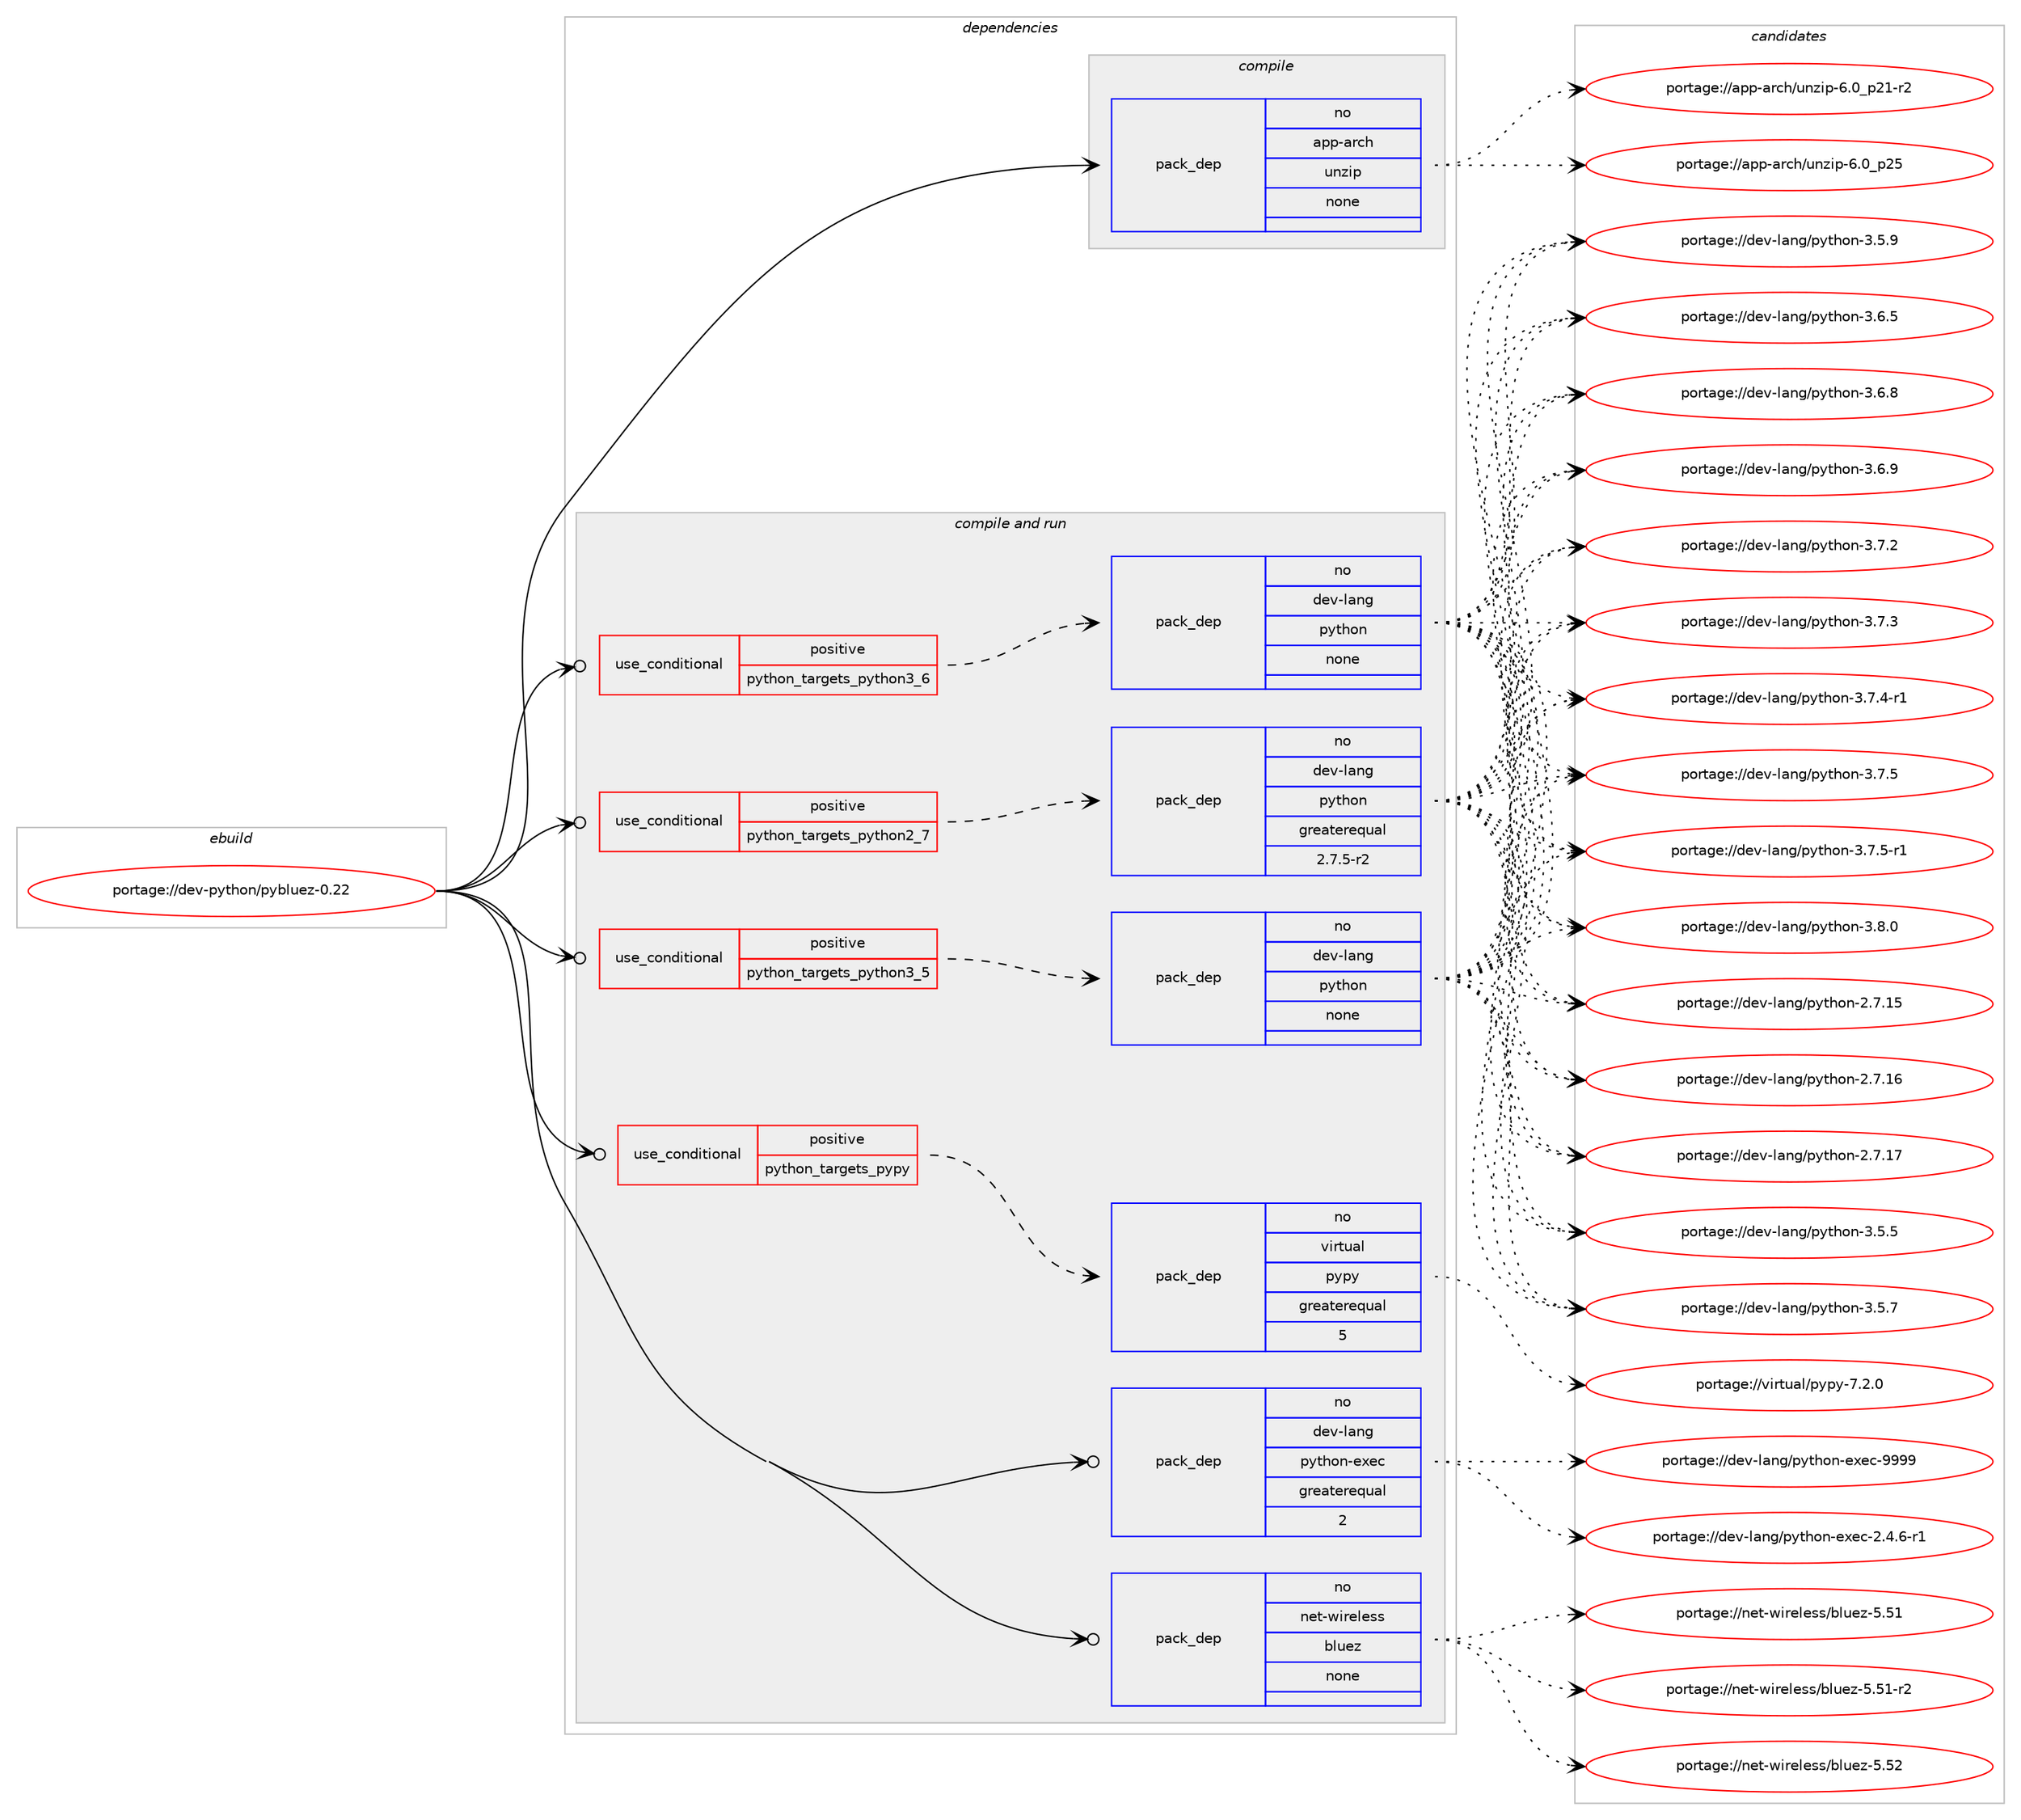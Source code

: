 digraph prolog {

# *************
# Graph options
# *************

newrank=true;
concentrate=true;
compound=true;
graph [rankdir=LR,fontname=Helvetica,fontsize=10,ranksep=1.5];#, ranksep=2.5, nodesep=0.2];
edge  [arrowhead=vee];
node  [fontname=Helvetica,fontsize=10];

# **********
# The ebuild
# **********

subgraph cluster_leftcol {
color=gray;
rank=same;
label=<<i>ebuild</i>>;
id [label="portage://dev-python/pybluez-0.22", color=red, width=4, href="../dev-python/pybluez-0.22.svg"];
}

# ****************
# The dependencies
# ****************

subgraph cluster_midcol {
color=gray;
label=<<i>dependencies</i>>;
subgraph cluster_compile {
fillcolor="#eeeeee";
style=filled;
label=<<i>compile</i>>;
subgraph pack121276 {
dependency159305 [label=<<TABLE BORDER="0" CELLBORDER="1" CELLSPACING="0" CELLPADDING="4" WIDTH="220"><TR><TD ROWSPAN="6" CELLPADDING="30">pack_dep</TD></TR><TR><TD WIDTH="110">no</TD></TR><TR><TD>app-arch</TD></TR><TR><TD>unzip</TD></TR><TR><TD>none</TD></TR><TR><TD></TD></TR></TABLE>>, shape=none, color=blue];
}
id:e -> dependency159305:w [weight=20,style="solid",arrowhead="vee"];
}
subgraph cluster_compileandrun {
fillcolor="#eeeeee";
style=filled;
label=<<i>compile and run</i>>;
subgraph cond34662 {
dependency159306 [label=<<TABLE BORDER="0" CELLBORDER="1" CELLSPACING="0" CELLPADDING="4"><TR><TD ROWSPAN="3" CELLPADDING="10">use_conditional</TD></TR><TR><TD>positive</TD></TR><TR><TD>python_targets_pypy</TD></TR></TABLE>>, shape=none, color=red];
subgraph pack121277 {
dependency159307 [label=<<TABLE BORDER="0" CELLBORDER="1" CELLSPACING="0" CELLPADDING="4" WIDTH="220"><TR><TD ROWSPAN="6" CELLPADDING="30">pack_dep</TD></TR><TR><TD WIDTH="110">no</TD></TR><TR><TD>virtual</TD></TR><TR><TD>pypy</TD></TR><TR><TD>greaterequal</TD></TR><TR><TD>5</TD></TR></TABLE>>, shape=none, color=blue];
}
dependency159306:e -> dependency159307:w [weight=20,style="dashed",arrowhead="vee"];
}
id:e -> dependency159306:w [weight=20,style="solid",arrowhead="odotvee"];
subgraph cond34663 {
dependency159308 [label=<<TABLE BORDER="0" CELLBORDER="1" CELLSPACING="0" CELLPADDING="4"><TR><TD ROWSPAN="3" CELLPADDING="10">use_conditional</TD></TR><TR><TD>positive</TD></TR><TR><TD>python_targets_python2_7</TD></TR></TABLE>>, shape=none, color=red];
subgraph pack121278 {
dependency159309 [label=<<TABLE BORDER="0" CELLBORDER="1" CELLSPACING="0" CELLPADDING="4" WIDTH="220"><TR><TD ROWSPAN="6" CELLPADDING="30">pack_dep</TD></TR><TR><TD WIDTH="110">no</TD></TR><TR><TD>dev-lang</TD></TR><TR><TD>python</TD></TR><TR><TD>greaterequal</TD></TR><TR><TD>2.7.5-r2</TD></TR></TABLE>>, shape=none, color=blue];
}
dependency159308:e -> dependency159309:w [weight=20,style="dashed",arrowhead="vee"];
}
id:e -> dependency159308:w [weight=20,style="solid",arrowhead="odotvee"];
subgraph cond34664 {
dependency159310 [label=<<TABLE BORDER="0" CELLBORDER="1" CELLSPACING="0" CELLPADDING="4"><TR><TD ROWSPAN="3" CELLPADDING="10">use_conditional</TD></TR><TR><TD>positive</TD></TR><TR><TD>python_targets_python3_5</TD></TR></TABLE>>, shape=none, color=red];
subgraph pack121279 {
dependency159311 [label=<<TABLE BORDER="0" CELLBORDER="1" CELLSPACING="0" CELLPADDING="4" WIDTH="220"><TR><TD ROWSPAN="6" CELLPADDING="30">pack_dep</TD></TR><TR><TD WIDTH="110">no</TD></TR><TR><TD>dev-lang</TD></TR><TR><TD>python</TD></TR><TR><TD>none</TD></TR><TR><TD></TD></TR></TABLE>>, shape=none, color=blue];
}
dependency159310:e -> dependency159311:w [weight=20,style="dashed",arrowhead="vee"];
}
id:e -> dependency159310:w [weight=20,style="solid",arrowhead="odotvee"];
subgraph cond34665 {
dependency159312 [label=<<TABLE BORDER="0" CELLBORDER="1" CELLSPACING="0" CELLPADDING="4"><TR><TD ROWSPAN="3" CELLPADDING="10">use_conditional</TD></TR><TR><TD>positive</TD></TR><TR><TD>python_targets_python3_6</TD></TR></TABLE>>, shape=none, color=red];
subgraph pack121280 {
dependency159313 [label=<<TABLE BORDER="0" CELLBORDER="1" CELLSPACING="0" CELLPADDING="4" WIDTH="220"><TR><TD ROWSPAN="6" CELLPADDING="30">pack_dep</TD></TR><TR><TD WIDTH="110">no</TD></TR><TR><TD>dev-lang</TD></TR><TR><TD>python</TD></TR><TR><TD>none</TD></TR><TR><TD></TD></TR></TABLE>>, shape=none, color=blue];
}
dependency159312:e -> dependency159313:w [weight=20,style="dashed",arrowhead="vee"];
}
id:e -> dependency159312:w [weight=20,style="solid",arrowhead="odotvee"];
subgraph pack121281 {
dependency159314 [label=<<TABLE BORDER="0" CELLBORDER="1" CELLSPACING="0" CELLPADDING="4" WIDTH="220"><TR><TD ROWSPAN="6" CELLPADDING="30">pack_dep</TD></TR><TR><TD WIDTH="110">no</TD></TR><TR><TD>dev-lang</TD></TR><TR><TD>python-exec</TD></TR><TR><TD>greaterequal</TD></TR><TR><TD>2</TD></TR></TABLE>>, shape=none, color=blue];
}
id:e -> dependency159314:w [weight=20,style="solid",arrowhead="odotvee"];
subgraph pack121282 {
dependency159315 [label=<<TABLE BORDER="0" CELLBORDER="1" CELLSPACING="0" CELLPADDING="4" WIDTH="220"><TR><TD ROWSPAN="6" CELLPADDING="30">pack_dep</TD></TR><TR><TD WIDTH="110">no</TD></TR><TR><TD>net-wireless</TD></TR><TR><TD>bluez</TD></TR><TR><TD>none</TD></TR><TR><TD></TD></TR></TABLE>>, shape=none, color=blue];
}
id:e -> dependency159315:w [weight=20,style="solid",arrowhead="odotvee"];
}
subgraph cluster_run {
fillcolor="#eeeeee";
style=filled;
label=<<i>run</i>>;
}
}

# **************
# The candidates
# **************

subgraph cluster_choices {
rank=same;
color=gray;
label=<<i>candidates</i>>;

subgraph choice121276 {
color=black;
nodesep=1;
choiceportage9711211245971149910447117110122105112455446489511250494511450 [label="portage://app-arch/unzip-6.0_p21-r2", color=red, width=4,href="../app-arch/unzip-6.0_p21-r2.svg"];
choiceportage971121124597114991044711711012210511245544648951125053 [label="portage://app-arch/unzip-6.0_p25", color=red, width=4,href="../app-arch/unzip-6.0_p25.svg"];
dependency159305:e -> choiceportage9711211245971149910447117110122105112455446489511250494511450:w [style=dotted,weight="100"];
dependency159305:e -> choiceportage971121124597114991044711711012210511245544648951125053:w [style=dotted,weight="100"];
}
subgraph choice121277 {
color=black;
nodesep=1;
choiceportage1181051141161179710847112121112121455546504648 [label="portage://virtual/pypy-7.2.0", color=red, width=4,href="../virtual/pypy-7.2.0.svg"];
dependency159307:e -> choiceportage1181051141161179710847112121112121455546504648:w [style=dotted,weight="100"];
}
subgraph choice121278 {
color=black;
nodesep=1;
choiceportage10010111845108971101034711212111610411111045504655464953 [label="portage://dev-lang/python-2.7.15", color=red, width=4,href="../dev-lang/python-2.7.15.svg"];
choiceportage10010111845108971101034711212111610411111045504655464954 [label="portage://dev-lang/python-2.7.16", color=red, width=4,href="../dev-lang/python-2.7.16.svg"];
choiceportage10010111845108971101034711212111610411111045504655464955 [label="portage://dev-lang/python-2.7.17", color=red, width=4,href="../dev-lang/python-2.7.17.svg"];
choiceportage100101118451089711010347112121116104111110455146534653 [label="portage://dev-lang/python-3.5.5", color=red, width=4,href="../dev-lang/python-3.5.5.svg"];
choiceportage100101118451089711010347112121116104111110455146534655 [label="portage://dev-lang/python-3.5.7", color=red, width=4,href="../dev-lang/python-3.5.7.svg"];
choiceportage100101118451089711010347112121116104111110455146534657 [label="portage://dev-lang/python-3.5.9", color=red, width=4,href="../dev-lang/python-3.5.9.svg"];
choiceportage100101118451089711010347112121116104111110455146544653 [label="portage://dev-lang/python-3.6.5", color=red, width=4,href="../dev-lang/python-3.6.5.svg"];
choiceportage100101118451089711010347112121116104111110455146544656 [label="portage://dev-lang/python-3.6.8", color=red, width=4,href="../dev-lang/python-3.6.8.svg"];
choiceportage100101118451089711010347112121116104111110455146544657 [label="portage://dev-lang/python-3.6.9", color=red, width=4,href="../dev-lang/python-3.6.9.svg"];
choiceportage100101118451089711010347112121116104111110455146554650 [label="portage://dev-lang/python-3.7.2", color=red, width=4,href="../dev-lang/python-3.7.2.svg"];
choiceportage100101118451089711010347112121116104111110455146554651 [label="portage://dev-lang/python-3.7.3", color=red, width=4,href="../dev-lang/python-3.7.3.svg"];
choiceportage1001011184510897110103471121211161041111104551465546524511449 [label="portage://dev-lang/python-3.7.4-r1", color=red, width=4,href="../dev-lang/python-3.7.4-r1.svg"];
choiceportage100101118451089711010347112121116104111110455146554653 [label="portage://dev-lang/python-3.7.5", color=red, width=4,href="../dev-lang/python-3.7.5.svg"];
choiceportage1001011184510897110103471121211161041111104551465546534511449 [label="portage://dev-lang/python-3.7.5-r1", color=red, width=4,href="../dev-lang/python-3.7.5-r1.svg"];
choiceportage100101118451089711010347112121116104111110455146564648 [label="portage://dev-lang/python-3.8.0", color=red, width=4,href="../dev-lang/python-3.8.0.svg"];
dependency159309:e -> choiceportage10010111845108971101034711212111610411111045504655464953:w [style=dotted,weight="100"];
dependency159309:e -> choiceportage10010111845108971101034711212111610411111045504655464954:w [style=dotted,weight="100"];
dependency159309:e -> choiceportage10010111845108971101034711212111610411111045504655464955:w [style=dotted,weight="100"];
dependency159309:e -> choiceportage100101118451089711010347112121116104111110455146534653:w [style=dotted,weight="100"];
dependency159309:e -> choiceportage100101118451089711010347112121116104111110455146534655:w [style=dotted,weight="100"];
dependency159309:e -> choiceportage100101118451089711010347112121116104111110455146534657:w [style=dotted,weight="100"];
dependency159309:e -> choiceportage100101118451089711010347112121116104111110455146544653:w [style=dotted,weight="100"];
dependency159309:e -> choiceportage100101118451089711010347112121116104111110455146544656:w [style=dotted,weight="100"];
dependency159309:e -> choiceportage100101118451089711010347112121116104111110455146544657:w [style=dotted,weight="100"];
dependency159309:e -> choiceportage100101118451089711010347112121116104111110455146554650:w [style=dotted,weight="100"];
dependency159309:e -> choiceportage100101118451089711010347112121116104111110455146554651:w [style=dotted,weight="100"];
dependency159309:e -> choiceportage1001011184510897110103471121211161041111104551465546524511449:w [style=dotted,weight="100"];
dependency159309:e -> choiceportage100101118451089711010347112121116104111110455146554653:w [style=dotted,weight="100"];
dependency159309:e -> choiceportage1001011184510897110103471121211161041111104551465546534511449:w [style=dotted,weight="100"];
dependency159309:e -> choiceportage100101118451089711010347112121116104111110455146564648:w [style=dotted,weight="100"];
}
subgraph choice121279 {
color=black;
nodesep=1;
choiceportage10010111845108971101034711212111610411111045504655464953 [label="portage://dev-lang/python-2.7.15", color=red, width=4,href="../dev-lang/python-2.7.15.svg"];
choiceportage10010111845108971101034711212111610411111045504655464954 [label="portage://dev-lang/python-2.7.16", color=red, width=4,href="../dev-lang/python-2.7.16.svg"];
choiceportage10010111845108971101034711212111610411111045504655464955 [label="portage://dev-lang/python-2.7.17", color=red, width=4,href="../dev-lang/python-2.7.17.svg"];
choiceportage100101118451089711010347112121116104111110455146534653 [label="portage://dev-lang/python-3.5.5", color=red, width=4,href="../dev-lang/python-3.5.5.svg"];
choiceportage100101118451089711010347112121116104111110455146534655 [label="portage://dev-lang/python-3.5.7", color=red, width=4,href="../dev-lang/python-3.5.7.svg"];
choiceportage100101118451089711010347112121116104111110455146534657 [label="portage://dev-lang/python-3.5.9", color=red, width=4,href="../dev-lang/python-3.5.9.svg"];
choiceportage100101118451089711010347112121116104111110455146544653 [label="portage://dev-lang/python-3.6.5", color=red, width=4,href="../dev-lang/python-3.6.5.svg"];
choiceportage100101118451089711010347112121116104111110455146544656 [label="portage://dev-lang/python-3.6.8", color=red, width=4,href="../dev-lang/python-3.6.8.svg"];
choiceportage100101118451089711010347112121116104111110455146544657 [label="portage://dev-lang/python-3.6.9", color=red, width=4,href="../dev-lang/python-3.6.9.svg"];
choiceportage100101118451089711010347112121116104111110455146554650 [label="portage://dev-lang/python-3.7.2", color=red, width=4,href="../dev-lang/python-3.7.2.svg"];
choiceportage100101118451089711010347112121116104111110455146554651 [label="portage://dev-lang/python-3.7.3", color=red, width=4,href="../dev-lang/python-3.7.3.svg"];
choiceportage1001011184510897110103471121211161041111104551465546524511449 [label="portage://dev-lang/python-3.7.4-r1", color=red, width=4,href="../dev-lang/python-3.7.4-r1.svg"];
choiceportage100101118451089711010347112121116104111110455146554653 [label="portage://dev-lang/python-3.7.5", color=red, width=4,href="../dev-lang/python-3.7.5.svg"];
choiceportage1001011184510897110103471121211161041111104551465546534511449 [label="portage://dev-lang/python-3.7.5-r1", color=red, width=4,href="../dev-lang/python-3.7.5-r1.svg"];
choiceportage100101118451089711010347112121116104111110455146564648 [label="portage://dev-lang/python-3.8.0", color=red, width=4,href="../dev-lang/python-3.8.0.svg"];
dependency159311:e -> choiceportage10010111845108971101034711212111610411111045504655464953:w [style=dotted,weight="100"];
dependency159311:e -> choiceportage10010111845108971101034711212111610411111045504655464954:w [style=dotted,weight="100"];
dependency159311:e -> choiceportage10010111845108971101034711212111610411111045504655464955:w [style=dotted,weight="100"];
dependency159311:e -> choiceportage100101118451089711010347112121116104111110455146534653:w [style=dotted,weight="100"];
dependency159311:e -> choiceportage100101118451089711010347112121116104111110455146534655:w [style=dotted,weight="100"];
dependency159311:e -> choiceportage100101118451089711010347112121116104111110455146534657:w [style=dotted,weight="100"];
dependency159311:e -> choiceportage100101118451089711010347112121116104111110455146544653:w [style=dotted,weight="100"];
dependency159311:e -> choiceportage100101118451089711010347112121116104111110455146544656:w [style=dotted,weight="100"];
dependency159311:e -> choiceportage100101118451089711010347112121116104111110455146544657:w [style=dotted,weight="100"];
dependency159311:e -> choiceportage100101118451089711010347112121116104111110455146554650:w [style=dotted,weight="100"];
dependency159311:e -> choiceportage100101118451089711010347112121116104111110455146554651:w [style=dotted,weight="100"];
dependency159311:e -> choiceportage1001011184510897110103471121211161041111104551465546524511449:w [style=dotted,weight="100"];
dependency159311:e -> choiceportage100101118451089711010347112121116104111110455146554653:w [style=dotted,weight="100"];
dependency159311:e -> choiceportage1001011184510897110103471121211161041111104551465546534511449:w [style=dotted,weight="100"];
dependency159311:e -> choiceportage100101118451089711010347112121116104111110455146564648:w [style=dotted,weight="100"];
}
subgraph choice121280 {
color=black;
nodesep=1;
choiceportage10010111845108971101034711212111610411111045504655464953 [label="portage://dev-lang/python-2.7.15", color=red, width=4,href="../dev-lang/python-2.7.15.svg"];
choiceportage10010111845108971101034711212111610411111045504655464954 [label="portage://dev-lang/python-2.7.16", color=red, width=4,href="../dev-lang/python-2.7.16.svg"];
choiceportage10010111845108971101034711212111610411111045504655464955 [label="portage://dev-lang/python-2.7.17", color=red, width=4,href="../dev-lang/python-2.7.17.svg"];
choiceportage100101118451089711010347112121116104111110455146534653 [label="portage://dev-lang/python-3.5.5", color=red, width=4,href="../dev-lang/python-3.5.5.svg"];
choiceportage100101118451089711010347112121116104111110455146534655 [label="portage://dev-lang/python-3.5.7", color=red, width=4,href="../dev-lang/python-3.5.7.svg"];
choiceportage100101118451089711010347112121116104111110455146534657 [label="portage://dev-lang/python-3.5.9", color=red, width=4,href="../dev-lang/python-3.5.9.svg"];
choiceportage100101118451089711010347112121116104111110455146544653 [label="portage://dev-lang/python-3.6.5", color=red, width=4,href="../dev-lang/python-3.6.5.svg"];
choiceportage100101118451089711010347112121116104111110455146544656 [label="portage://dev-lang/python-3.6.8", color=red, width=4,href="../dev-lang/python-3.6.8.svg"];
choiceportage100101118451089711010347112121116104111110455146544657 [label="portage://dev-lang/python-3.6.9", color=red, width=4,href="../dev-lang/python-3.6.9.svg"];
choiceportage100101118451089711010347112121116104111110455146554650 [label="portage://dev-lang/python-3.7.2", color=red, width=4,href="../dev-lang/python-3.7.2.svg"];
choiceportage100101118451089711010347112121116104111110455146554651 [label="portage://dev-lang/python-3.7.3", color=red, width=4,href="../dev-lang/python-3.7.3.svg"];
choiceportage1001011184510897110103471121211161041111104551465546524511449 [label="portage://dev-lang/python-3.7.4-r1", color=red, width=4,href="../dev-lang/python-3.7.4-r1.svg"];
choiceportage100101118451089711010347112121116104111110455146554653 [label="portage://dev-lang/python-3.7.5", color=red, width=4,href="../dev-lang/python-3.7.5.svg"];
choiceportage1001011184510897110103471121211161041111104551465546534511449 [label="portage://dev-lang/python-3.7.5-r1", color=red, width=4,href="../dev-lang/python-3.7.5-r1.svg"];
choiceportage100101118451089711010347112121116104111110455146564648 [label="portage://dev-lang/python-3.8.0", color=red, width=4,href="../dev-lang/python-3.8.0.svg"];
dependency159313:e -> choiceportage10010111845108971101034711212111610411111045504655464953:w [style=dotted,weight="100"];
dependency159313:e -> choiceportage10010111845108971101034711212111610411111045504655464954:w [style=dotted,weight="100"];
dependency159313:e -> choiceportage10010111845108971101034711212111610411111045504655464955:w [style=dotted,weight="100"];
dependency159313:e -> choiceportage100101118451089711010347112121116104111110455146534653:w [style=dotted,weight="100"];
dependency159313:e -> choiceportage100101118451089711010347112121116104111110455146534655:w [style=dotted,weight="100"];
dependency159313:e -> choiceportage100101118451089711010347112121116104111110455146534657:w [style=dotted,weight="100"];
dependency159313:e -> choiceportage100101118451089711010347112121116104111110455146544653:w [style=dotted,weight="100"];
dependency159313:e -> choiceportage100101118451089711010347112121116104111110455146544656:w [style=dotted,weight="100"];
dependency159313:e -> choiceportage100101118451089711010347112121116104111110455146544657:w [style=dotted,weight="100"];
dependency159313:e -> choiceportage100101118451089711010347112121116104111110455146554650:w [style=dotted,weight="100"];
dependency159313:e -> choiceportage100101118451089711010347112121116104111110455146554651:w [style=dotted,weight="100"];
dependency159313:e -> choiceportage1001011184510897110103471121211161041111104551465546524511449:w [style=dotted,weight="100"];
dependency159313:e -> choiceportage100101118451089711010347112121116104111110455146554653:w [style=dotted,weight="100"];
dependency159313:e -> choiceportage1001011184510897110103471121211161041111104551465546534511449:w [style=dotted,weight="100"];
dependency159313:e -> choiceportage100101118451089711010347112121116104111110455146564648:w [style=dotted,weight="100"];
}
subgraph choice121281 {
color=black;
nodesep=1;
choiceportage10010111845108971101034711212111610411111045101120101994550465246544511449 [label="portage://dev-lang/python-exec-2.4.6-r1", color=red, width=4,href="../dev-lang/python-exec-2.4.6-r1.svg"];
choiceportage10010111845108971101034711212111610411111045101120101994557575757 [label="portage://dev-lang/python-exec-9999", color=red, width=4,href="../dev-lang/python-exec-9999.svg"];
dependency159314:e -> choiceportage10010111845108971101034711212111610411111045101120101994550465246544511449:w [style=dotted,weight="100"];
dependency159314:e -> choiceportage10010111845108971101034711212111610411111045101120101994557575757:w [style=dotted,weight="100"];
}
subgraph choice121282 {
color=black;
nodesep=1;
choiceportage1101011164511910511410110810111511547981081171011224553465349 [label="portage://net-wireless/bluez-5.51", color=red, width=4,href="../net-wireless/bluez-5.51.svg"];
choiceportage11010111645119105114101108101115115479810811710112245534653494511450 [label="portage://net-wireless/bluez-5.51-r2", color=red, width=4,href="../net-wireless/bluez-5.51-r2.svg"];
choiceportage1101011164511910511410110810111511547981081171011224553465350 [label="portage://net-wireless/bluez-5.52", color=red, width=4,href="../net-wireless/bluez-5.52.svg"];
dependency159315:e -> choiceportage1101011164511910511410110810111511547981081171011224553465349:w [style=dotted,weight="100"];
dependency159315:e -> choiceportage11010111645119105114101108101115115479810811710112245534653494511450:w [style=dotted,weight="100"];
dependency159315:e -> choiceportage1101011164511910511410110810111511547981081171011224553465350:w [style=dotted,weight="100"];
}
}

}
